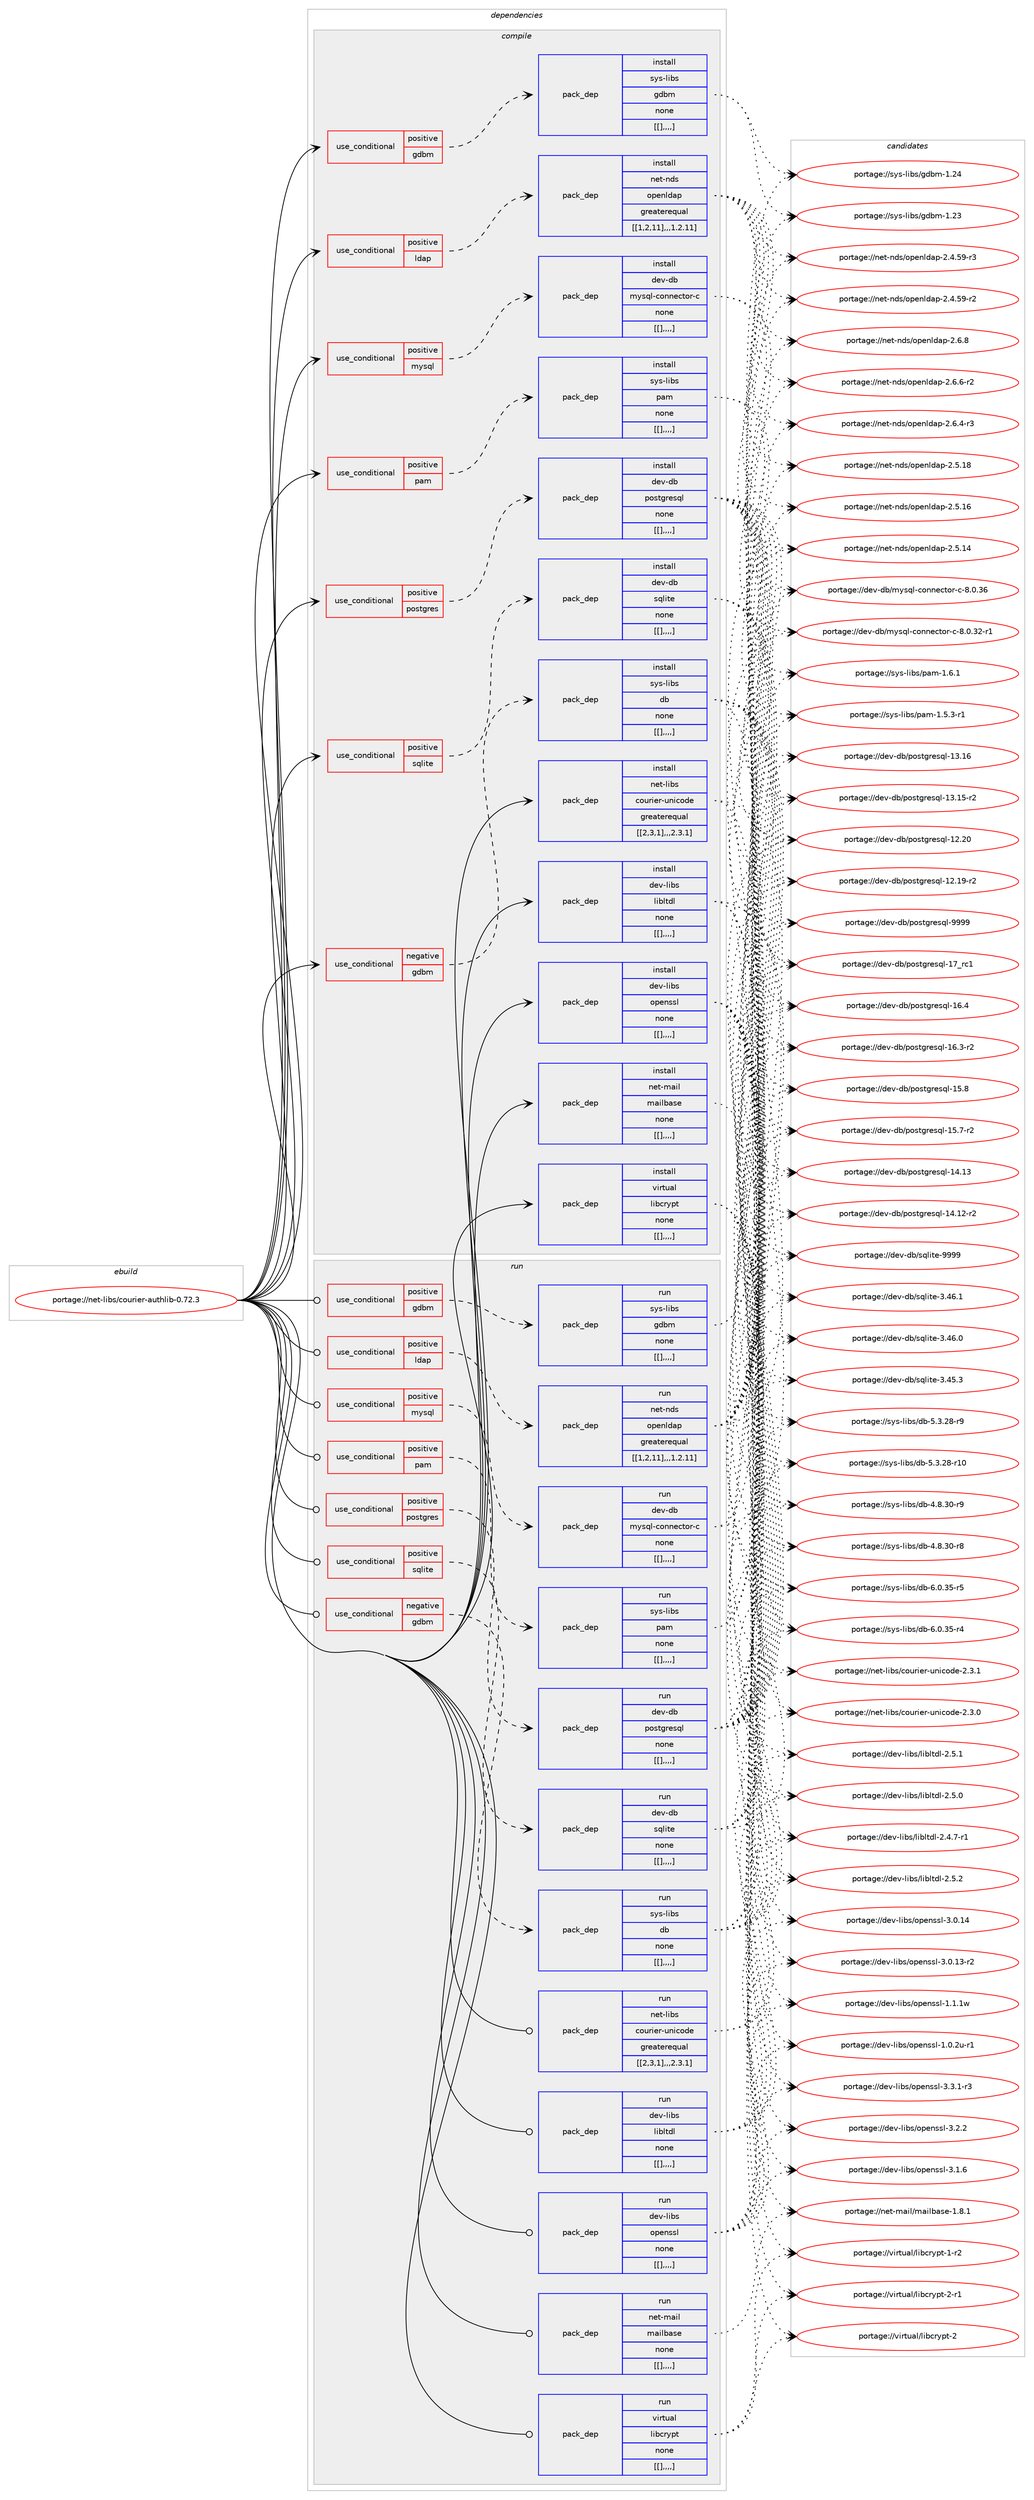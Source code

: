 digraph prolog {

# *************
# Graph options
# *************

newrank=true;
concentrate=true;
compound=true;
graph [rankdir=LR,fontname=Helvetica,fontsize=10,ranksep=1.5];#, ranksep=2.5, nodesep=0.2];
edge  [arrowhead=vee];
node  [fontname=Helvetica,fontsize=10];

# **********
# The ebuild
# **********

subgraph cluster_leftcol {
color=gray;
label=<<i>ebuild</i>>;
id [label="portage://net-libs/courier-authlib-0.72.3", color=red, width=4, href="../net-libs/courier-authlib-0.72.3.svg"];
}

# ****************
# The dependencies
# ****************

subgraph cluster_midcol {
color=gray;
label=<<i>dependencies</i>>;
subgraph cluster_compile {
fillcolor="#eeeeee";
style=filled;
label=<<i>compile</i>>;
subgraph cond98056 {
dependency376819 [label=<<TABLE BORDER="0" CELLBORDER="1" CELLSPACING="0" CELLPADDING="4"><TR><TD ROWSPAN="3" CELLPADDING="10">use_conditional</TD></TR><TR><TD>negative</TD></TR><TR><TD>gdbm</TD></TR></TABLE>>, shape=none, color=red];
subgraph pack275951 {
dependency376820 [label=<<TABLE BORDER="0" CELLBORDER="1" CELLSPACING="0" CELLPADDING="4" WIDTH="220"><TR><TD ROWSPAN="6" CELLPADDING="30">pack_dep</TD></TR><TR><TD WIDTH="110">install</TD></TR><TR><TD>sys-libs</TD></TR><TR><TD>db</TD></TR><TR><TD>none</TD></TR><TR><TD>[[],,,,]</TD></TR></TABLE>>, shape=none, color=blue];
}
dependency376819:e -> dependency376820:w [weight=20,style="dashed",arrowhead="vee"];
}
id:e -> dependency376819:w [weight=20,style="solid",arrowhead="vee"];
subgraph cond98057 {
dependency376821 [label=<<TABLE BORDER="0" CELLBORDER="1" CELLSPACING="0" CELLPADDING="4"><TR><TD ROWSPAN="3" CELLPADDING="10">use_conditional</TD></TR><TR><TD>positive</TD></TR><TR><TD>gdbm</TD></TR></TABLE>>, shape=none, color=red];
subgraph pack275952 {
dependency376822 [label=<<TABLE BORDER="0" CELLBORDER="1" CELLSPACING="0" CELLPADDING="4" WIDTH="220"><TR><TD ROWSPAN="6" CELLPADDING="30">pack_dep</TD></TR><TR><TD WIDTH="110">install</TD></TR><TR><TD>sys-libs</TD></TR><TR><TD>gdbm</TD></TR><TR><TD>none</TD></TR><TR><TD>[[],,,,]</TD></TR></TABLE>>, shape=none, color=blue];
}
dependency376821:e -> dependency376822:w [weight=20,style="dashed",arrowhead="vee"];
}
id:e -> dependency376821:w [weight=20,style="solid",arrowhead="vee"];
subgraph cond98058 {
dependency376823 [label=<<TABLE BORDER="0" CELLBORDER="1" CELLSPACING="0" CELLPADDING="4"><TR><TD ROWSPAN="3" CELLPADDING="10">use_conditional</TD></TR><TR><TD>positive</TD></TR><TR><TD>ldap</TD></TR></TABLE>>, shape=none, color=red];
subgraph pack275953 {
dependency376824 [label=<<TABLE BORDER="0" CELLBORDER="1" CELLSPACING="0" CELLPADDING="4" WIDTH="220"><TR><TD ROWSPAN="6" CELLPADDING="30">pack_dep</TD></TR><TR><TD WIDTH="110">install</TD></TR><TR><TD>net-nds</TD></TR><TR><TD>openldap</TD></TR><TR><TD>greaterequal</TD></TR><TR><TD>[[1,2,11],,,1.2.11]</TD></TR></TABLE>>, shape=none, color=blue];
}
dependency376823:e -> dependency376824:w [weight=20,style="dashed",arrowhead="vee"];
}
id:e -> dependency376823:w [weight=20,style="solid",arrowhead="vee"];
subgraph cond98059 {
dependency376825 [label=<<TABLE BORDER="0" CELLBORDER="1" CELLSPACING="0" CELLPADDING="4"><TR><TD ROWSPAN="3" CELLPADDING="10">use_conditional</TD></TR><TR><TD>positive</TD></TR><TR><TD>mysql</TD></TR></TABLE>>, shape=none, color=red];
subgraph pack275954 {
dependency376826 [label=<<TABLE BORDER="0" CELLBORDER="1" CELLSPACING="0" CELLPADDING="4" WIDTH="220"><TR><TD ROWSPAN="6" CELLPADDING="30">pack_dep</TD></TR><TR><TD WIDTH="110">install</TD></TR><TR><TD>dev-db</TD></TR><TR><TD>mysql-connector-c</TD></TR><TR><TD>none</TD></TR><TR><TD>[[],,,,]</TD></TR></TABLE>>, shape=none, color=blue];
}
dependency376825:e -> dependency376826:w [weight=20,style="dashed",arrowhead="vee"];
}
id:e -> dependency376825:w [weight=20,style="solid",arrowhead="vee"];
subgraph cond98060 {
dependency376827 [label=<<TABLE BORDER="0" CELLBORDER="1" CELLSPACING="0" CELLPADDING="4"><TR><TD ROWSPAN="3" CELLPADDING="10">use_conditional</TD></TR><TR><TD>positive</TD></TR><TR><TD>pam</TD></TR></TABLE>>, shape=none, color=red];
subgraph pack275955 {
dependency376828 [label=<<TABLE BORDER="0" CELLBORDER="1" CELLSPACING="0" CELLPADDING="4" WIDTH="220"><TR><TD ROWSPAN="6" CELLPADDING="30">pack_dep</TD></TR><TR><TD WIDTH="110">install</TD></TR><TR><TD>sys-libs</TD></TR><TR><TD>pam</TD></TR><TR><TD>none</TD></TR><TR><TD>[[],,,,]</TD></TR></TABLE>>, shape=none, color=blue];
}
dependency376827:e -> dependency376828:w [weight=20,style="dashed",arrowhead="vee"];
}
id:e -> dependency376827:w [weight=20,style="solid",arrowhead="vee"];
subgraph cond98061 {
dependency376829 [label=<<TABLE BORDER="0" CELLBORDER="1" CELLSPACING="0" CELLPADDING="4"><TR><TD ROWSPAN="3" CELLPADDING="10">use_conditional</TD></TR><TR><TD>positive</TD></TR><TR><TD>postgres</TD></TR></TABLE>>, shape=none, color=red];
subgraph pack275956 {
dependency376830 [label=<<TABLE BORDER="0" CELLBORDER="1" CELLSPACING="0" CELLPADDING="4" WIDTH="220"><TR><TD ROWSPAN="6" CELLPADDING="30">pack_dep</TD></TR><TR><TD WIDTH="110">install</TD></TR><TR><TD>dev-db</TD></TR><TR><TD>postgresql</TD></TR><TR><TD>none</TD></TR><TR><TD>[[],,,,]</TD></TR></TABLE>>, shape=none, color=blue];
}
dependency376829:e -> dependency376830:w [weight=20,style="dashed",arrowhead="vee"];
}
id:e -> dependency376829:w [weight=20,style="solid",arrowhead="vee"];
subgraph cond98062 {
dependency376831 [label=<<TABLE BORDER="0" CELLBORDER="1" CELLSPACING="0" CELLPADDING="4"><TR><TD ROWSPAN="3" CELLPADDING="10">use_conditional</TD></TR><TR><TD>positive</TD></TR><TR><TD>sqlite</TD></TR></TABLE>>, shape=none, color=red];
subgraph pack275957 {
dependency376832 [label=<<TABLE BORDER="0" CELLBORDER="1" CELLSPACING="0" CELLPADDING="4" WIDTH="220"><TR><TD ROWSPAN="6" CELLPADDING="30">pack_dep</TD></TR><TR><TD WIDTH="110">install</TD></TR><TR><TD>dev-db</TD></TR><TR><TD>sqlite</TD></TR><TR><TD>none</TD></TR><TR><TD>[[],,,,]</TD></TR></TABLE>>, shape=none, color=blue];
}
dependency376831:e -> dependency376832:w [weight=20,style="dashed",arrowhead="vee"];
}
id:e -> dependency376831:w [weight=20,style="solid",arrowhead="vee"];
subgraph pack275958 {
dependency376833 [label=<<TABLE BORDER="0" CELLBORDER="1" CELLSPACING="0" CELLPADDING="4" WIDTH="220"><TR><TD ROWSPAN="6" CELLPADDING="30">pack_dep</TD></TR><TR><TD WIDTH="110">install</TD></TR><TR><TD>dev-libs</TD></TR><TR><TD>libltdl</TD></TR><TR><TD>none</TD></TR><TR><TD>[[],,,,]</TD></TR></TABLE>>, shape=none, color=blue];
}
id:e -> dependency376833:w [weight=20,style="solid",arrowhead="vee"];
subgraph pack275959 {
dependency376834 [label=<<TABLE BORDER="0" CELLBORDER="1" CELLSPACING="0" CELLPADDING="4" WIDTH="220"><TR><TD ROWSPAN="6" CELLPADDING="30">pack_dep</TD></TR><TR><TD WIDTH="110">install</TD></TR><TR><TD>dev-libs</TD></TR><TR><TD>openssl</TD></TR><TR><TD>none</TD></TR><TR><TD>[[],,,,]</TD></TR></TABLE>>, shape=none, color=blue];
}
id:e -> dependency376834:w [weight=20,style="solid",arrowhead="vee"];
subgraph pack275960 {
dependency376835 [label=<<TABLE BORDER="0" CELLBORDER="1" CELLSPACING="0" CELLPADDING="4" WIDTH="220"><TR><TD ROWSPAN="6" CELLPADDING="30">pack_dep</TD></TR><TR><TD WIDTH="110">install</TD></TR><TR><TD>net-libs</TD></TR><TR><TD>courier-unicode</TD></TR><TR><TD>greaterequal</TD></TR><TR><TD>[[2,3,1],,,2.3.1]</TD></TR></TABLE>>, shape=none, color=blue];
}
id:e -> dependency376835:w [weight=20,style="solid",arrowhead="vee"];
subgraph pack275961 {
dependency376836 [label=<<TABLE BORDER="0" CELLBORDER="1" CELLSPACING="0" CELLPADDING="4" WIDTH="220"><TR><TD ROWSPAN="6" CELLPADDING="30">pack_dep</TD></TR><TR><TD WIDTH="110">install</TD></TR><TR><TD>net-mail</TD></TR><TR><TD>mailbase</TD></TR><TR><TD>none</TD></TR><TR><TD>[[],,,,]</TD></TR></TABLE>>, shape=none, color=blue];
}
id:e -> dependency376836:w [weight=20,style="solid",arrowhead="vee"];
subgraph pack275962 {
dependency376837 [label=<<TABLE BORDER="0" CELLBORDER="1" CELLSPACING="0" CELLPADDING="4" WIDTH="220"><TR><TD ROWSPAN="6" CELLPADDING="30">pack_dep</TD></TR><TR><TD WIDTH="110">install</TD></TR><TR><TD>virtual</TD></TR><TR><TD>libcrypt</TD></TR><TR><TD>none</TD></TR><TR><TD>[[],,,,]</TD></TR></TABLE>>, shape=none, color=blue];
}
id:e -> dependency376837:w [weight=20,style="solid",arrowhead="vee"];
}
subgraph cluster_compileandrun {
fillcolor="#eeeeee";
style=filled;
label=<<i>compile and run</i>>;
}
subgraph cluster_run {
fillcolor="#eeeeee";
style=filled;
label=<<i>run</i>>;
subgraph cond98063 {
dependency376838 [label=<<TABLE BORDER="0" CELLBORDER="1" CELLSPACING="0" CELLPADDING="4"><TR><TD ROWSPAN="3" CELLPADDING="10">use_conditional</TD></TR><TR><TD>negative</TD></TR><TR><TD>gdbm</TD></TR></TABLE>>, shape=none, color=red];
subgraph pack275963 {
dependency376839 [label=<<TABLE BORDER="0" CELLBORDER="1" CELLSPACING="0" CELLPADDING="4" WIDTH="220"><TR><TD ROWSPAN="6" CELLPADDING="30">pack_dep</TD></TR><TR><TD WIDTH="110">run</TD></TR><TR><TD>sys-libs</TD></TR><TR><TD>db</TD></TR><TR><TD>none</TD></TR><TR><TD>[[],,,,]</TD></TR></TABLE>>, shape=none, color=blue];
}
dependency376838:e -> dependency376839:w [weight=20,style="dashed",arrowhead="vee"];
}
id:e -> dependency376838:w [weight=20,style="solid",arrowhead="odot"];
subgraph cond98064 {
dependency376840 [label=<<TABLE BORDER="0" CELLBORDER="1" CELLSPACING="0" CELLPADDING="4"><TR><TD ROWSPAN="3" CELLPADDING="10">use_conditional</TD></TR><TR><TD>positive</TD></TR><TR><TD>gdbm</TD></TR></TABLE>>, shape=none, color=red];
subgraph pack275964 {
dependency376841 [label=<<TABLE BORDER="0" CELLBORDER="1" CELLSPACING="0" CELLPADDING="4" WIDTH="220"><TR><TD ROWSPAN="6" CELLPADDING="30">pack_dep</TD></TR><TR><TD WIDTH="110">run</TD></TR><TR><TD>sys-libs</TD></TR><TR><TD>gdbm</TD></TR><TR><TD>none</TD></TR><TR><TD>[[],,,,]</TD></TR></TABLE>>, shape=none, color=blue];
}
dependency376840:e -> dependency376841:w [weight=20,style="dashed",arrowhead="vee"];
}
id:e -> dependency376840:w [weight=20,style="solid",arrowhead="odot"];
subgraph cond98065 {
dependency376842 [label=<<TABLE BORDER="0" CELLBORDER="1" CELLSPACING="0" CELLPADDING="4"><TR><TD ROWSPAN="3" CELLPADDING="10">use_conditional</TD></TR><TR><TD>positive</TD></TR><TR><TD>ldap</TD></TR></TABLE>>, shape=none, color=red];
subgraph pack275965 {
dependency376843 [label=<<TABLE BORDER="0" CELLBORDER="1" CELLSPACING="0" CELLPADDING="4" WIDTH="220"><TR><TD ROWSPAN="6" CELLPADDING="30">pack_dep</TD></TR><TR><TD WIDTH="110">run</TD></TR><TR><TD>net-nds</TD></TR><TR><TD>openldap</TD></TR><TR><TD>greaterequal</TD></TR><TR><TD>[[1,2,11],,,1.2.11]</TD></TR></TABLE>>, shape=none, color=blue];
}
dependency376842:e -> dependency376843:w [weight=20,style="dashed",arrowhead="vee"];
}
id:e -> dependency376842:w [weight=20,style="solid",arrowhead="odot"];
subgraph cond98066 {
dependency376844 [label=<<TABLE BORDER="0" CELLBORDER="1" CELLSPACING="0" CELLPADDING="4"><TR><TD ROWSPAN="3" CELLPADDING="10">use_conditional</TD></TR><TR><TD>positive</TD></TR><TR><TD>mysql</TD></TR></TABLE>>, shape=none, color=red];
subgraph pack275966 {
dependency376845 [label=<<TABLE BORDER="0" CELLBORDER="1" CELLSPACING="0" CELLPADDING="4" WIDTH="220"><TR><TD ROWSPAN="6" CELLPADDING="30">pack_dep</TD></TR><TR><TD WIDTH="110">run</TD></TR><TR><TD>dev-db</TD></TR><TR><TD>mysql-connector-c</TD></TR><TR><TD>none</TD></TR><TR><TD>[[],,,,]</TD></TR></TABLE>>, shape=none, color=blue];
}
dependency376844:e -> dependency376845:w [weight=20,style="dashed",arrowhead="vee"];
}
id:e -> dependency376844:w [weight=20,style="solid",arrowhead="odot"];
subgraph cond98067 {
dependency376846 [label=<<TABLE BORDER="0" CELLBORDER="1" CELLSPACING="0" CELLPADDING="4"><TR><TD ROWSPAN="3" CELLPADDING="10">use_conditional</TD></TR><TR><TD>positive</TD></TR><TR><TD>pam</TD></TR></TABLE>>, shape=none, color=red];
subgraph pack275967 {
dependency376847 [label=<<TABLE BORDER="0" CELLBORDER="1" CELLSPACING="0" CELLPADDING="4" WIDTH="220"><TR><TD ROWSPAN="6" CELLPADDING="30">pack_dep</TD></TR><TR><TD WIDTH="110">run</TD></TR><TR><TD>sys-libs</TD></TR><TR><TD>pam</TD></TR><TR><TD>none</TD></TR><TR><TD>[[],,,,]</TD></TR></TABLE>>, shape=none, color=blue];
}
dependency376846:e -> dependency376847:w [weight=20,style="dashed",arrowhead="vee"];
}
id:e -> dependency376846:w [weight=20,style="solid",arrowhead="odot"];
subgraph cond98068 {
dependency376848 [label=<<TABLE BORDER="0" CELLBORDER="1" CELLSPACING="0" CELLPADDING="4"><TR><TD ROWSPAN="3" CELLPADDING="10">use_conditional</TD></TR><TR><TD>positive</TD></TR><TR><TD>postgres</TD></TR></TABLE>>, shape=none, color=red];
subgraph pack275968 {
dependency376849 [label=<<TABLE BORDER="0" CELLBORDER="1" CELLSPACING="0" CELLPADDING="4" WIDTH="220"><TR><TD ROWSPAN="6" CELLPADDING="30">pack_dep</TD></TR><TR><TD WIDTH="110">run</TD></TR><TR><TD>dev-db</TD></TR><TR><TD>postgresql</TD></TR><TR><TD>none</TD></TR><TR><TD>[[],,,,]</TD></TR></TABLE>>, shape=none, color=blue];
}
dependency376848:e -> dependency376849:w [weight=20,style="dashed",arrowhead="vee"];
}
id:e -> dependency376848:w [weight=20,style="solid",arrowhead="odot"];
subgraph cond98069 {
dependency376850 [label=<<TABLE BORDER="0" CELLBORDER="1" CELLSPACING="0" CELLPADDING="4"><TR><TD ROWSPAN="3" CELLPADDING="10">use_conditional</TD></TR><TR><TD>positive</TD></TR><TR><TD>sqlite</TD></TR></TABLE>>, shape=none, color=red];
subgraph pack275969 {
dependency376851 [label=<<TABLE BORDER="0" CELLBORDER="1" CELLSPACING="0" CELLPADDING="4" WIDTH="220"><TR><TD ROWSPAN="6" CELLPADDING="30">pack_dep</TD></TR><TR><TD WIDTH="110">run</TD></TR><TR><TD>dev-db</TD></TR><TR><TD>sqlite</TD></TR><TR><TD>none</TD></TR><TR><TD>[[],,,,]</TD></TR></TABLE>>, shape=none, color=blue];
}
dependency376850:e -> dependency376851:w [weight=20,style="dashed",arrowhead="vee"];
}
id:e -> dependency376850:w [weight=20,style="solid",arrowhead="odot"];
subgraph pack275970 {
dependency376852 [label=<<TABLE BORDER="0" CELLBORDER="1" CELLSPACING="0" CELLPADDING="4" WIDTH="220"><TR><TD ROWSPAN="6" CELLPADDING="30">pack_dep</TD></TR><TR><TD WIDTH="110">run</TD></TR><TR><TD>dev-libs</TD></TR><TR><TD>libltdl</TD></TR><TR><TD>none</TD></TR><TR><TD>[[],,,,]</TD></TR></TABLE>>, shape=none, color=blue];
}
id:e -> dependency376852:w [weight=20,style="solid",arrowhead="odot"];
subgraph pack275971 {
dependency376853 [label=<<TABLE BORDER="0" CELLBORDER="1" CELLSPACING="0" CELLPADDING="4" WIDTH="220"><TR><TD ROWSPAN="6" CELLPADDING="30">pack_dep</TD></TR><TR><TD WIDTH="110">run</TD></TR><TR><TD>dev-libs</TD></TR><TR><TD>openssl</TD></TR><TR><TD>none</TD></TR><TR><TD>[[],,,,]</TD></TR></TABLE>>, shape=none, color=blue];
}
id:e -> dependency376853:w [weight=20,style="solid",arrowhead="odot"];
subgraph pack275972 {
dependency376854 [label=<<TABLE BORDER="0" CELLBORDER="1" CELLSPACING="0" CELLPADDING="4" WIDTH="220"><TR><TD ROWSPAN="6" CELLPADDING="30">pack_dep</TD></TR><TR><TD WIDTH="110">run</TD></TR><TR><TD>net-libs</TD></TR><TR><TD>courier-unicode</TD></TR><TR><TD>greaterequal</TD></TR><TR><TD>[[2,3,1],,,2.3.1]</TD></TR></TABLE>>, shape=none, color=blue];
}
id:e -> dependency376854:w [weight=20,style="solid",arrowhead="odot"];
subgraph pack275973 {
dependency376855 [label=<<TABLE BORDER="0" CELLBORDER="1" CELLSPACING="0" CELLPADDING="4" WIDTH="220"><TR><TD ROWSPAN="6" CELLPADDING="30">pack_dep</TD></TR><TR><TD WIDTH="110">run</TD></TR><TR><TD>net-mail</TD></TR><TR><TD>mailbase</TD></TR><TR><TD>none</TD></TR><TR><TD>[[],,,,]</TD></TR></TABLE>>, shape=none, color=blue];
}
id:e -> dependency376855:w [weight=20,style="solid",arrowhead="odot"];
subgraph pack275974 {
dependency376856 [label=<<TABLE BORDER="0" CELLBORDER="1" CELLSPACING="0" CELLPADDING="4" WIDTH="220"><TR><TD ROWSPAN="6" CELLPADDING="30">pack_dep</TD></TR><TR><TD WIDTH="110">run</TD></TR><TR><TD>virtual</TD></TR><TR><TD>libcrypt</TD></TR><TR><TD>none</TD></TR><TR><TD>[[],,,,]</TD></TR></TABLE>>, shape=none, color=blue];
}
id:e -> dependency376856:w [weight=20,style="solid",arrowhead="odot"];
}
}

# **************
# The candidates
# **************

subgraph cluster_choices {
rank=same;
color=gray;
label=<<i>candidates</i>>;

subgraph choice275951 {
color=black;
nodesep=1;
choice11512111545108105981154710098455446484651534511453 [label="portage://sys-libs/db-6.0.35-r5", color=red, width=4,href="../sys-libs/db-6.0.35-r5.svg"];
choice11512111545108105981154710098455446484651534511452 [label="portage://sys-libs/db-6.0.35-r4", color=red, width=4,href="../sys-libs/db-6.0.35-r4.svg"];
choice11512111545108105981154710098455346514650564511457 [label="portage://sys-libs/db-5.3.28-r9", color=red, width=4,href="../sys-libs/db-5.3.28-r9.svg"];
choice1151211154510810598115471009845534651465056451144948 [label="portage://sys-libs/db-5.3.28-r10", color=red, width=4,href="../sys-libs/db-5.3.28-r10.svg"];
choice11512111545108105981154710098455246564651484511457 [label="portage://sys-libs/db-4.8.30-r9", color=red, width=4,href="../sys-libs/db-4.8.30-r9.svg"];
choice11512111545108105981154710098455246564651484511456 [label="portage://sys-libs/db-4.8.30-r8", color=red, width=4,href="../sys-libs/db-4.8.30-r8.svg"];
dependency376820:e -> choice11512111545108105981154710098455446484651534511453:w [style=dotted,weight="100"];
dependency376820:e -> choice11512111545108105981154710098455446484651534511452:w [style=dotted,weight="100"];
dependency376820:e -> choice11512111545108105981154710098455346514650564511457:w [style=dotted,weight="100"];
dependency376820:e -> choice1151211154510810598115471009845534651465056451144948:w [style=dotted,weight="100"];
dependency376820:e -> choice11512111545108105981154710098455246564651484511457:w [style=dotted,weight="100"];
dependency376820:e -> choice11512111545108105981154710098455246564651484511456:w [style=dotted,weight="100"];
}
subgraph choice275952 {
color=black;
nodesep=1;
choice115121115451081059811547103100981094549465052 [label="portage://sys-libs/gdbm-1.24", color=red, width=4,href="../sys-libs/gdbm-1.24.svg"];
choice115121115451081059811547103100981094549465051 [label="portage://sys-libs/gdbm-1.23", color=red, width=4,href="../sys-libs/gdbm-1.23.svg"];
dependency376822:e -> choice115121115451081059811547103100981094549465052:w [style=dotted,weight="100"];
dependency376822:e -> choice115121115451081059811547103100981094549465051:w [style=dotted,weight="100"];
}
subgraph choice275953 {
color=black;
nodesep=1;
choice110101116451101001154711111210111010810097112455046544656 [label="portage://net-nds/openldap-2.6.8", color=red, width=4,href="../net-nds/openldap-2.6.8.svg"];
choice1101011164511010011547111112101110108100971124550465446544511450 [label="portage://net-nds/openldap-2.6.6-r2", color=red, width=4,href="../net-nds/openldap-2.6.6-r2.svg"];
choice1101011164511010011547111112101110108100971124550465446524511451 [label="portage://net-nds/openldap-2.6.4-r3", color=red, width=4,href="../net-nds/openldap-2.6.4-r3.svg"];
choice11010111645110100115471111121011101081009711245504653464956 [label="portage://net-nds/openldap-2.5.18", color=red, width=4,href="../net-nds/openldap-2.5.18.svg"];
choice11010111645110100115471111121011101081009711245504653464954 [label="portage://net-nds/openldap-2.5.16", color=red, width=4,href="../net-nds/openldap-2.5.16.svg"];
choice11010111645110100115471111121011101081009711245504653464952 [label="portage://net-nds/openldap-2.5.14", color=red, width=4,href="../net-nds/openldap-2.5.14.svg"];
choice110101116451101001154711111210111010810097112455046524653574511451 [label="portage://net-nds/openldap-2.4.59-r3", color=red, width=4,href="../net-nds/openldap-2.4.59-r3.svg"];
choice110101116451101001154711111210111010810097112455046524653574511450 [label="portage://net-nds/openldap-2.4.59-r2", color=red, width=4,href="../net-nds/openldap-2.4.59-r2.svg"];
dependency376824:e -> choice110101116451101001154711111210111010810097112455046544656:w [style=dotted,weight="100"];
dependency376824:e -> choice1101011164511010011547111112101110108100971124550465446544511450:w [style=dotted,weight="100"];
dependency376824:e -> choice1101011164511010011547111112101110108100971124550465446524511451:w [style=dotted,weight="100"];
dependency376824:e -> choice11010111645110100115471111121011101081009711245504653464956:w [style=dotted,weight="100"];
dependency376824:e -> choice11010111645110100115471111121011101081009711245504653464954:w [style=dotted,weight="100"];
dependency376824:e -> choice11010111645110100115471111121011101081009711245504653464952:w [style=dotted,weight="100"];
dependency376824:e -> choice110101116451101001154711111210111010810097112455046524653574511451:w [style=dotted,weight="100"];
dependency376824:e -> choice110101116451101001154711111210111010810097112455046524653574511450:w [style=dotted,weight="100"];
}
subgraph choice275954 {
color=black;
nodesep=1;
choice100101118451009847109121115113108459911111011010199116111114459945564648465154 [label="portage://dev-db/mysql-connector-c-8.0.36", color=red, width=4,href="../dev-db/mysql-connector-c-8.0.36.svg"];
choice1001011184510098471091211151131084599111110110101991161111144599455646484651504511449 [label="portage://dev-db/mysql-connector-c-8.0.32-r1", color=red, width=4,href="../dev-db/mysql-connector-c-8.0.32-r1.svg"];
dependency376826:e -> choice100101118451009847109121115113108459911111011010199116111114459945564648465154:w [style=dotted,weight="100"];
dependency376826:e -> choice1001011184510098471091211151131084599111110110101991161111144599455646484651504511449:w [style=dotted,weight="100"];
}
subgraph choice275955 {
color=black;
nodesep=1;
choice11512111545108105981154711297109454946544649 [label="portage://sys-libs/pam-1.6.1", color=red, width=4,href="../sys-libs/pam-1.6.1.svg"];
choice115121115451081059811547112971094549465346514511449 [label="portage://sys-libs/pam-1.5.3-r1", color=red, width=4,href="../sys-libs/pam-1.5.3-r1.svg"];
dependency376828:e -> choice11512111545108105981154711297109454946544649:w [style=dotted,weight="100"];
dependency376828:e -> choice115121115451081059811547112971094549465346514511449:w [style=dotted,weight="100"];
}
subgraph choice275956 {
color=black;
nodesep=1;
choice1001011184510098471121111151161031141011151131084557575757 [label="portage://dev-db/postgresql-9999", color=red, width=4,href="../dev-db/postgresql-9999.svg"];
choice100101118451009847112111115116103114101115113108454955951149949 [label="portage://dev-db/postgresql-17_rc1", color=red, width=4,href="../dev-db/postgresql-17_rc1.svg"];
choice1001011184510098471121111151161031141011151131084549544652 [label="portage://dev-db/postgresql-16.4", color=red, width=4,href="../dev-db/postgresql-16.4.svg"];
choice10010111845100984711211111511610311410111511310845495446514511450 [label="portage://dev-db/postgresql-16.3-r2", color=red, width=4,href="../dev-db/postgresql-16.3-r2.svg"];
choice1001011184510098471121111151161031141011151131084549534656 [label="portage://dev-db/postgresql-15.8", color=red, width=4,href="../dev-db/postgresql-15.8.svg"];
choice10010111845100984711211111511610311410111511310845495346554511450 [label="portage://dev-db/postgresql-15.7-r2", color=red, width=4,href="../dev-db/postgresql-15.7-r2.svg"];
choice100101118451009847112111115116103114101115113108454952464951 [label="portage://dev-db/postgresql-14.13", color=red, width=4,href="../dev-db/postgresql-14.13.svg"];
choice1001011184510098471121111151161031141011151131084549524649504511450 [label="portage://dev-db/postgresql-14.12-r2", color=red, width=4,href="../dev-db/postgresql-14.12-r2.svg"];
choice100101118451009847112111115116103114101115113108454951464954 [label="portage://dev-db/postgresql-13.16", color=red, width=4,href="../dev-db/postgresql-13.16.svg"];
choice1001011184510098471121111151161031141011151131084549514649534511450 [label="portage://dev-db/postgresql-13.15-r2", color=red, width=4,href="../dev-db/postgresql-13.15-r2.svg"];
choice100101118451009847112111115116103114101115113108454950465048 [label="portage://dev-db/postgresql-12.20", color=red, width=4,href="../dev-db/postgresql-12.20.svg"];
choice1001011184510098471121111151161031141011151131084549504649574511450 [label="portage://dev-db/postgresql-12.19-r2", color=red, width=4,href="../dev-db/postgresql-12.19-r2.svg"];
dependency376830:e -> choice1001011184510098471121111151161031141011151131084557575757:w [style=dotted,weight="100"];
dependency376830:e -> choice100101118451009847112111115116103114101115113108454955951149949:w [style=dotted,weight="100"];
dependency376830:e -> choice1001011184510098471121111151161031141011151131084549544652:w [style=dotted,weight="100"];
dependency376830:e -> choice10010111845100984711211111511610311410111511310845495446514511450:w [style=dotted,weight="100"];
dependency376830:e -> choice1001011184510098471121111151161031141011151131084549534656:w [style=dotted,weight="100"];
dependency376830:e -> choice10010111845100984711211111511610311410111511310845495346554511450:w [style=dotted,weight="100"];
dependency376830:e -> choice100101118451009847112111115116103114101115113108454952464951:w [style=dotted,weight="100"];
dependency376830:e -> choice1001011184510098471121111151161031141011151131084549524649504511450:w [style=dotted,weight="100"];
dependency376830:e -> choice100101118451009847112111115116103114101115113108454951464954:w [style=dotted,weight="100"];
dependency376830:e -> choice1001011184510098471121111151161031141011151131084549514649534511450:w [style=dotted,weight="100"];
dependency376830:e -> choice100101118451009847112111115116103114101115113108454950465048:w [style=dotted,weight="100"];
dependency376830:e -> choice1001011184510098471121111151161031141011151131084549504649574511450:w [style=dotted,weight="100"];
}
subgraph choice275957 {
color=black;
nodesep=1;
choice1001011184510098471151131081051161014557575757 [label="portage://dev-db/sqlite-9999", color=red, width=4,href="../dev-db/sqlite-9999.svg"];
choice10010111845100984711511310810511610145514652544649 [label="portage://dev-db/sqlite-3.46.1", color=red, width=4,href="../dev-db/sqlite-3.46.1.svg"];
choice10010111845100984711511310810511610145514652544648 [label="portage://dev-db/sqlite-3.46.0", color=red, width=4,href="../dev-db/sqlite-3.46.0.svg"];
choice10010111845100984711511310810511610145514652534651 [label="portage://dev-db/sqlite-3.45.3", color=red, width=4,href="../dev-db/sqlite-3.45.3.svg"];
dependency376832:e -> choice1001011184510098471151131081051161014557575757:w [style=dotted,weight="100"];
dependency376832:e -> choice10010111845100984711511310810511610145514652544649:w [style=dotted,weight="100"];
dependency376832:e -> choice10010111845100984711511310810511610145514652544648:w [style=dotted,weight="100"];
dependency376832:e -> choice10010111845100984711511310810511610145514652534651:w [style=dotted,weight="100"];
}
subgraph choice275958 {
color=black;
nodesep=1;
choice10010111845108105981154710810598108116100108455046534650 [label="portage://dev-libs/libltdl-2.5.2", color=red, width=4,href="../dev-libs/libltdl-2.5.2.svg"];
choice10010111845108105981154710810598108116100108455046534649 [label="portage://dev-libs/libltdl-2.5.1", color=red, width=4,href="../dev-libs/libltdl-2.5.1.svg"];
choice10010111845108105981154710810598108116100108455046534648 [label="portage://dev-libs/libltdl-2.5.0", color=red, width=4,href="../dev-libs/libltdl-2.5.0.svg"];
choice100101118451081059811547108105981081161001084550465246554511449 [label="portage://dev-libs/libltdl-2.4.7-r1", color=red, width=4,href="../dev-libs/libltdl-2.4.7-r1.svg"];
dependency376833:e -> choice10010111845108105981154710810598108116100108455046534650:w [style=dotted,weight="100"];
dependency376833:e -> choice10010111845108105981154710810598108116100108455046534649:w [style=dotted,weight="100"];
dependency376833:e -> choice10010111845108105981154710810598108116100108455046534648:w [style=dotted,weight="100"];
dependency376833:e -> choice100101118451081059811547108105981081161001084550465246554511449:w [style=dotted,weight="100"];
}
subgraph choice275959 {
color=black;
nodesep=1;
choice1001011184510810598115471111121011101151151084551465146494511451 [label="portage://dev-libs/openssl-3.3.1-r3", color=red, width=4,href="../dev-libs/openssl-3.3.1-r3.svg"];
choice100101118451081059811547111112101110115115108455146504650 [label="portage://dev-libs/openssl-3.2.2", color=red, width=4,href="../dev-libs/openssl-3.2.2.svg"];
choice100101118451081059811547111112101110115115108455146494654 [label="portage://dev-libs/openssl-3.1.6", color=red, width=4,href="../dev-libs/openssl-3.1.6.svg"];
choice10010111845108105981154711111210111011511510845514648464952 [label="portage://dev-libs/openssl-3.0.14", color=red, width=4,href="../dev-libs/openssl-3.0.14.svg"];
choice100101118451081059811547111112101110115115108455146484649514511450 [label="portage://dev-libs/openssl-3.0.13-r2", color=red, width=4,href="../dev-libs/openssl-3.0.13-r2.svg"];
choice100101118451081059811547111112101110115115108454946494649119 [label="portage://dev-libs/openssl-1.1.1w", color=red, width=4,href="../dev-libs/openssl-1.1.1w.svg"];
choice1001011184510810598115471111121011101151151084549464846501174511449 [label="portage://dev-libs/openssl-1.0.2u-r1", color=red, width=4,href="../dev-libs/openssl-1.0.2u-r1.svg"];
dependency376834:e -> choice1001011184510810598115471111121011101151151084551465146494511451:w [style=dotted,weight="100"];
dependency376834:e -> choice100101118451081059811547111112101110115115108455146504650:w [style=dotted,weight="100"];
dependency376834:e -> choice100101118451081059811547111112101110115115108455146494654:w [style=dotted,weight="100"];
dependency376834:e -> choice10010111845108105981154711111210111011511510845514648464952:w [style=dotted,weight="100"];
dependency376834:e -> choice100101118451081059811547111112101110115115108455146484649514511450:w [style=dotted,weight="100"];
dependency376834:e -> choice100101118451081059811547111112101110115115108454946494649119:w [style=dotted,weight="100"];
dependency376834:e -> choice1001011184510810598115471111121011101151151084549464846501174511449:w [style=dotted,weight="100"];
}
subgraph choice275960 {
color=black;
nodesep=1;
choice110101116451081059811547991111171141051011144511711010599111100101455046514649 [label="portage://net-libs/courier-unicode-2.3.1", color=red, width=4,href="../net-libs/courier-unicode-2.3.1.svg"];
choice110101116451081059811547991111171141051011144511711010599111100101455046514648 [label="portage://net-libs/courier-unicode-2.3.0", color=red, width=4,href="../net-libs/courier-unicode-2.3.0.svg"];
dependency376835:e -> choice110101116451081059811547991111171141051011144511711010599111100101455046514649:w [style=dotted,weight="100"];
dependency376835:e -> choice110101116451081059811547991111171141051011144511711010599111100101455046514648:w [style=dotted,weight="100"];
}
subgraph choice275961 {
color=black;
nodesep=1;
choice110101116451099710510847109971051089897115101454946564649 [label="portage://net-mail/mailbase-1.8.1", color=red, width=4,href="../net-mail/mailbase-1.8.1.svg"];
dependency376836:e -> choice110101116451099710510847109971051089897115101454946564649:w [style=dotted,weight="100"];
}
subgraph choice275962 {
color=black;
nodesep=1;
choice1181051141161179710847108105989911412111211645504511449 [label="portage://virtual/libcrypt-2-r1", color=red, width=4,href="../virtual/libcrypt-2-r1.svg"];
choice118105114116117971084710810598991141211121164550 [label="portage://virtual/libcrypt-2", color=red, width=4,href="../virtual/libcrypt-2.svg"];
choice1181051141161179710847108105989911412111211645494511450 [label="portage://virtual/libcrypt-1-r2", color=red, width=4,href="../virtual/libcrypt-1-r2.svg"];
dependency376837:e -> choice1181051141161179710847108105989911412111211645504511449:w [style=dotted,weight="100"];
dependency376837:e -> choice118105114116117971084710810598991141211121164550:w [style=dotted,weight="100"];
dependency376837:e -> choice1181051141161179710847108105989911412111211645494511450:w [style=dotted,weight="100"];
}
subgraph choice275963 {
color=black;
nodesep=1;
choice11512111545108105981154710098455446484651534511453 [label="portage://sys-libs/db-6.0.35-r5", color=red, width=4,href="../sys-libs/db-6.0.35-r5.svg"];
choice11512111545108105981154710098455446484651534511452 [label="portage://sys-libs/db-6.0.35-r4", color=red, width=4,href="../sys-libs/db-6.0.35-r4.svg"];
choice11512111545108105981154710098455346514650564511457 [label="portage://sys-libs/db-5.3.28-r9", color=red, width=4,href="../sys-libs/db-5.3.28-r9.svg"];
choice1151211154510810598115471009845534651465056451144948 [label="portage://sys-libs/db-5.3.28-r10", color=red, width=4,href="../sys-libs/db-5.3.28-r10.svg"];
choice11512111545108105981154710098455246564651484511457 [label="portage://sys-libs/db-4.8.30-r9", color=red, width=4,href="../sys-libs/db-4.8.30-r9.svg"];
choice11512111545108105981154710098455246564651484511456 [label="portage://sys-libs/db-4.8.30-r8", color=red, width=4,href="../sys-libs/db-4.8.30-r8.svg"];
dependency376839:e -> choice11512111545108105981154710098455446484651534511453:w [style=dotted,weight="100"];
dependency376839:e -> choice11512111545108105981154710098455446484651534511452:w [style=dotted,weight="100"];
dependency376839:e -> choice11512111545108105981154710098455346514650564511457:w [style=dotted,weight="100"];
dependency376839:e -> choice1151211154510810598115471009845534651465056451144948:w [style=dotted,weight="100"];
dependency376839:e -> choice11512111545108105981154710098455246564651484511457:w [style=dotted,weight="100"];
dependency376839:e -> choice11512111545108105981154710098455246564651484511456:w [style=dotted,weight="100"];
}
subgraph choice275964 {
color=black;
nodesep=1;
choice115121115451081059811547103100981094549465052 [label="portage://sys-libs/gdbm-1.24", color=red, width=4,href="../sys-libs/gdbm-1.24.svg"];
choice115121115451081059811547103100981094549465051 [label="portage://sys-libs/gdbm-1.23", color=red, width=4,href="../sys-libs/gdbm-1.23.svg"];
dependency376841:e -> choice115121115451081059811547103100981094549465052:w [style=dotted,weight="100"];
dependency376841:e -> choice115121115451081059811547103100981094549465051:w [style=dotted,weight="100"];
}
subgraph choice275965 {
color=black;
nodesep=1;
choice110101116451101001154711111210111010810097112455046544656 [label="portage://net-nds/openldap-2.6.8", color=red, width=4,href="../net-nds/openldap-2.6.8.svg"];
choice1101011164511010011547111112101110108100971124550465446544511450 [label="portage://net-nds/openldap-2.6.6-r2", color=red, width=4,href="../net-nds/openldap-2.6.6-r2.svg"];
choice1101011164511010011547111112101110108100971124550465446524511451 [label="portage://net-nds/openldap-2.6.4-r3", color=red, width=4,href="../net-nds/openldap-2.6.4-r3.svg"];
choice11010111645110100115471111121011101081009711245504653464956 [label="portage://net-nds/openldap-2.5.18", color=red, width=4,href="../net-nds/openldap-2.5.18.svg"];
choice11010111645110100115471111121011101081009711245504653464954 [label="portage://net-nds/openldap-2.5.16", color=red, width=4,href="../net-nds/openldap-2.5.16.svg"];
choice11010111645110100115471111121011101081009711245504653464952 [label="portage://net-nds/openldap-2.5.14", color=red, width=4,href="../net-nds/openldap-2.5.14.svg"];
choice110101116451101001154711111210111010810097112455046524653574511451 [label="portage://net-nds/openldap-2.4.59-r3", color=red, width=4,href="../net-nds/openldap-2.4.59-r3.svg"];
choice110101116451101001154711111210111010810097112455046524653574511450 [label="portage://net-nds/openldap-2.4.59-r2", color=red, width=4,href="../net-nds/openldap-2.4.59-r2.svg"];
dependency376843:e -> choice110101116451101001154711111210111010810097112455046544656:w [style=dotted,weight="100"];
dependency376843:e -> choice1101011164511010011547111112101110108100971124550465446544511450:w [style=dotted,weight="100"];
dependency376843:e -> choice1101011164511010011547111112101110108100971124550465446524511451:w [style=dotted,weight="100"];
dependency376843:e -> choice11010111645110100115471111121011101081009711245504653464956:w [style=dotted,weight="100"];
dependency376843:e -> choice11010111645110100115471111121011101081009711245504653464954:w [style=dotted,weight="100"];
dependency376843:e -> choice11010111645110100115471111121011101081009711245504653464952:w [style=dotted,weight="100"];
dependency376843:e -> choice110101116451101001154711111210111010810097112455046524653574511451:w [style=dotted,weight="100"];
dependency376843:e -> choice110101116451101001154711111210111010810097112455046524653574511450:w [style=dotted,weight="100"];
}
subgraph choice275966 {
color=black;
nodesep=1;
choice100101118451009847109121115113108459911111011010199116111114459945564648465154 [label="portage://dev-db/mysql-connector-c-8.0.36", color=red, width=4,href="../dev-db/mysql-connector-c-8.0.36.svg"];
choice1001011184510098471091211151131084599111110110101991161111144599455646484651504511449 [label="portage://dev-db/mysql-connector-c-8.0.32-r1", color=red, width=4,href="../dev-db/mysql-connector-c-8.0.32-r1.svg"];
dependency376845:e -> choice100101118451009847109121115113108459911111011010199116111114459945564648465154:w [style=dotted,weight="100"];
dependency376845:e -> choice1001011184510098471091211151131084599111110110101991161111144599455646484651504511449:w [style=dotted,weight="100"];
}
subgraph choice275967 {
color=black;
nodesep=1;
choice11512111545108105981154711297109454946544649 [label="portage://sys-libs/pam-1.6.1", color=red, width=4,href="../sys-libs/pam-1.6.1.svg"];
choice115121115451081059811547112971094549465346514511449 [label="portage://sys-libs/pam-1.5.3-r1", color=red, width=4,href="../sys-libs/pam-1.5.3-r1.svg"];
dependency376847:e -> choice11512111545108105981154711297109454946544649:w [style=dotted,weight="100"];
dependency376847:e -> choice115121115451081059811547112971094549465346514511449:w [style=dotted,weight="100"];
}
subgraph choice275968 {
color=black;
nodesep=1;
choice1001011184510098471121111151161031141011151131084557575757 [label="portage://dev-db/postgresql-9999", color=red, width=4,href="../dev-db/postgresql-9999.svg"];
choice100101118451009847112111115116103114101115113108454955951149949 [label="portage://dev-db/postgresql-17_rc1", color=red, width=4,href="../dev-db/postgresql-17_rc1.svg"];
choice1001011184510098471121111151161031141011151131084549544652 [label="portage://dev-db/postgresql-16.4", color=red, width=4,href="../dev-db/postgresql-16.4.svg"];
choice10010111845100984711211111511610311410111511310845495446514511450 [label="portage://dev-db/postgresql-16.3-r2", color=red, width=4,href="../dev-db/postgresql-16.3-r2.svg"];
choice1001011184510098471121111151161031141011151131084549534656 [label="portage://dev-db/postgresql-15.8", color=red, width=4,href="../dev-db/postgresql-15.8.svg"];
choice10010111845100984711211111511610311410111511310845495346554511450 [label="portage://dev-db/postgresql-15.7-r2", color=red, width=4,href="../dev-db/postgresql-15.7-r2.svg"];
choice100101118451009847112111115116103114101115113108454952464951 [label="portage://dev-db/postgresql-14.13", color=red, width=4,href="../dev-db/postgresql-14.13.svg"];
choice1001011184510098471121111151161031141011151131084549524649504511450 [label="portage://dev-db/postgresql-14.12-r2", color=red, width=4,href="../dev-db/postgresql-14.12-r2.svg"];
choice100101118451009847112111115116103114101115113108454951464954 [label="portage://dev-db/postgresql-13.16", color=red, width=4,href="../dev-db/postgresql-13.16.svg"];
choice1001011184510098471121111151161031141011151131084549514649534511450 [label="portage://dev-db/postgresql-13.15-r2", color=red, width=4,href="../dev-db/postgresql-13.15-r2.svg"];
choice100101118451009847112111115116103114101115113108454950465048 [label="portage://dev-db/postgresql-12.20", color=red, width=4,href="../dev-db/postgresql-12.20.svg"];
choice1001011184510098471121111151161031141011151131084549504649574511450 [label="portage://dev-db/postgresql-12.19-r2", color=red, width=4,href="../dev-db/postgresql-12.19-r2.svg"];
dependency376849:e -> choice1001011184510098471121111151161031141011151131084557575757:w [style=dotted,weight="100"];
dependency376849:e -> choice100101118451009847112111115116103114101115113108454955951149949:w [style=dotted,weight="100"];
dependency376849:e -> choice1001011184510098471121111151161031141011151131084549544652:w [style=dotted,weight="100"];
dependency376849:e -> choice10010111845100984711211111511610311410111511310845495446514511450:w [style=dotted,weight="100"];
dependency376849:e -> choice1001011184510098471121111151161031141011151131084549534656:w [style=dotted,weight="100"];
dependency376849:e -> choice10010111845100984711211111511610311410111511310845495346554511450:w [style=dotted,weight="100"];
dependency376849:e -> choice100101118451009847112111115116103114101115113108454952464951:w [style=dotted,weight="100"];
dependency376849:e -> choice1001011184510098471121111151161031141011151131084549524649504511450:w [style=dotted,weight="100"];
dependency376849:e -> choice100101118451009847112111115116103114101115113108454951464954:w [style=dotted,weight="100"];
dependency376849:e -> choice1001011184510098471121111151161031141011151131084549514649534511450:w [style=dotted,weight="100"];
dependency376849:e -> choice100101118451009847112111115116103114101115113108454950465048:w [style=dotted,weight="100"];
dependency376849:e -> choice1001011184510098471121111151161031141011151131084549504649574511450:w [style=dotted,weight="100"];
}
subgraph choice275969 {
color=black;
nodesep=1;
choice1001011184510098471151131081051161014557575757 [label="portage://dev-db/sqlite-9999", color=red, width=4,href="../dev-db/sqlite-9999.svg"];
choice10010111845100984711511310810511610145514652544649 [label="portage://dev-db/sqlite-3.46.1", color=red, width=4,href="../dev-db/sqlite-3.46.1.svg"];
choice10010111845100984711511310810511610145514652544648 [label="portage://dev-db/sqlite-3.46.0", color=red, width=4,href="../dev-db/sqlite-3.46.0.svg"];
choice10010111845100984711511310810511610145514652534651 [label="portage://dev-db/sqlite-3.45.3", color=red, width=4,href="../dev-db/sqlite-3.45.3.svg"];
dependency376851:e -> choice1001011184510098471151131081051161014557575757:w [style=dotted,weight="100"];
dependency376851:e -> choice10010111845100984711511310810511610145514652544649:w [style=dotted,weight="100"];
dependency376851:e -> choice10010111845100984711511310810511610145514652544648:w [style=dotted,weight="100"];
dependency376851:e -> choice10010111845100984711511310810511610145514652534651:w [style=dotted,weight="100"];
}
subgraph choice275970 {
color=black;
nodesep=1;
choice10010111845108105981154710810598108116100108455046534650 [label="portage://dev-libs/libltdl-2.5.2", color=red, width=4,href="../dev-libs/libltdl-2.5.2.svg"];
choice10010111845108105981154710810598108116100108455046534649 [label="portage://dev-libs/libltdl-2.5.1", color=red, width=4,href="../dev-libs/libltdl-2.5.1.svg"];
choice10010111845108105981154710810598108116100108455046534648 [label="portage://dev-libs/libltdl-2.5.0", color=red, width=4,href="../dev-libs/libltdl-2.5.0.svg"];
choice100101118451081059811547108105981081161001084550465246554511449 [label="portage://dev-libs/libltdl-2.4.7-r1", color=red, width=4,href="../dev-libs/libltdl-2.4.7-r1.svg"];
dependency376852:e -> choice10010111845108105981154710810598108116100108455046534650:w [style=dotted,weight="100"];
dependency376852:e -> choice10010111845108105981154710810598108116100108455046534649:w [style=dotted,weight="100"];
dependency376852:e -> choice10010111845108105981154710810598108116100108455046534648:w [style=dotted,weight="100"];
dependency376852:e -> choice100101118451081059811547108105981081161001084550465246554511449:w [style=dotted,weight="100"];
}
subgraph choice275971 {
color=black;
nodesep=1;
choice1001011184510810598115471111121011101151151084551465146494511451 [label="portage://dev-libs/openssl-3.3.1-r3", color=red, width=4,href="../dev-libs/openssl-3.3.1-r3.svg"];
choice100101118451081059811547111112101110115115108455146504650 [label="portage://dev-libs/openssl-3.2.2", color=red, width=4,href="../dev-libs/openssl-3.2.2.svg"];
choice100101118451081059811547111112101110115115108455146494654 [label="portage://dev-libs/openssl-3.1.6", color=red, width=4,href="../dev-libs/openssl-3.1.6.svg"];
choice10010111845108105981154711111210111011511510845514648464952 [label="portage://dev-libs/openssl-3.0.14", color=red, width=4,href="../dev-libs/openssl-3.0.14.svg"];
choice100101118451081059811547111112101110115115108455146484649514511450 [label="portage://dev-libs/openssl-3.0.13-r2", color=red, width=4,href="../dev-libs/openssl-3.0.13-r2.svg"];
choice100101118451081059811547111112101110115115108454946494649119 [label="portage://dev-libs/openssl-1.1.1w", color=red, width=4,href="../dev-libs/openssl-1.1.1w.svg"];
choice1001011184510810598115471111121011101151151084549464846501174511449 [label="portage://dev-libs/openssl-1.0.2u-r1", color=red, width=4,href="../dev-libs/openssl-1.0.2u-r1.svg"];
dependency376853:e -> choice1001011184510810598115471111121011101151151084551465146494511451:w [style=dotted,weight="100"];
dependency376853:e -> choice100101118451081059811547111112101110115115108455146504650:w [style=dotted,weight="100"];
dependency376853:e -> choice100101118451081059811547111112101110115115108455146494654:w [style=dotted,weight="100"];
dependency376853:e -> choice10010111845108105981154711111210111011511510845514648464952:w [style=dotted,weight="100"];
dependency376853:e -> choice100101118451081059811547111112101110115115108455146484649514511450:w [style=dotted,weight="100"];
dependency376853:e -> choice100101118451081059811547111112101110115115108454946494649119:w [style=dotted,weight="100"];
dependency376853:e -> choice1001011184510810598115471111121011101151151084549464846501174511449:w [style=dotted,weight="100"];
}
subgraph choice275972 {
color=black;
nodesep=1;
choice110101116451081059811547991111171141051011144511711010599111100101455046514649 [label="portage://net-libs/courier-unicode-2.3.1", color=red, width=4,href="../net-libs/courier-unicode-2.3.1.svg"];
choice110101116451081059811547991111171141051011144511711010599111100101455046514648 [label="portage://net-libs/courier-unicode-2.3.0", color=red, width=4,href="../net-libs/courier-unicode-2.3.0.svg"];
dependency376854:e -> choice110101116451081059811547991111171141051011144511711010599111100101455046514649:w [style=dotted,weight="100"];
dependency376854:e -> choice110101116451081059811547991111171141051011144511711010599111100101455046514648:w [style=dotted,weight="100"];
}
subgraph choice275973 {
color=black;
nodesep=1;
choice110101116451099710510847109971051089897115101454946564649 [label="portage://net-mail/mailbase-1.8.1", color=red, width=4,href="../net-mail/mailbase-1.8.1.svg"];
dependency376855:e -> choice110101116451099710510847109971051089897115101454946564649:w [style=dotted,weight="100"];
}
subgraph choice275974 {
color=black;
nodesep=1;
choice1181051141161179710847108105989911412111211645504511449 [label="portage://virtual/libcrypt-2-r1", color=red, width=4,href="../virtual/libcrypt-2-r1.svg"];
choice118105114116117971084710810598991141211121164550 [label="portage://virtual/libcrypt-2", color=red, width=4,href="../virtual/libcrypt-2.svg"];
choice1181051141161179710847108105989911412111211645494511450 [label="portage://virtual/libcrypt-1-r2", color=red, width=4,href="../virtual/libcrypt-1-r2.svg"];
dependency376856:e -> choice1181051141161179710847108105989911412111211645504511449:w [style=dotted,weight="100"];
dependency376856:e -> choice118105114116117971084710810598991141211121164550:w [style=dotted,weight="100"];
dependency376856:e -> choice1181051141161179710847108105989911412111211645494511450:w [style=dotted,weight="100"];
}
}

}
